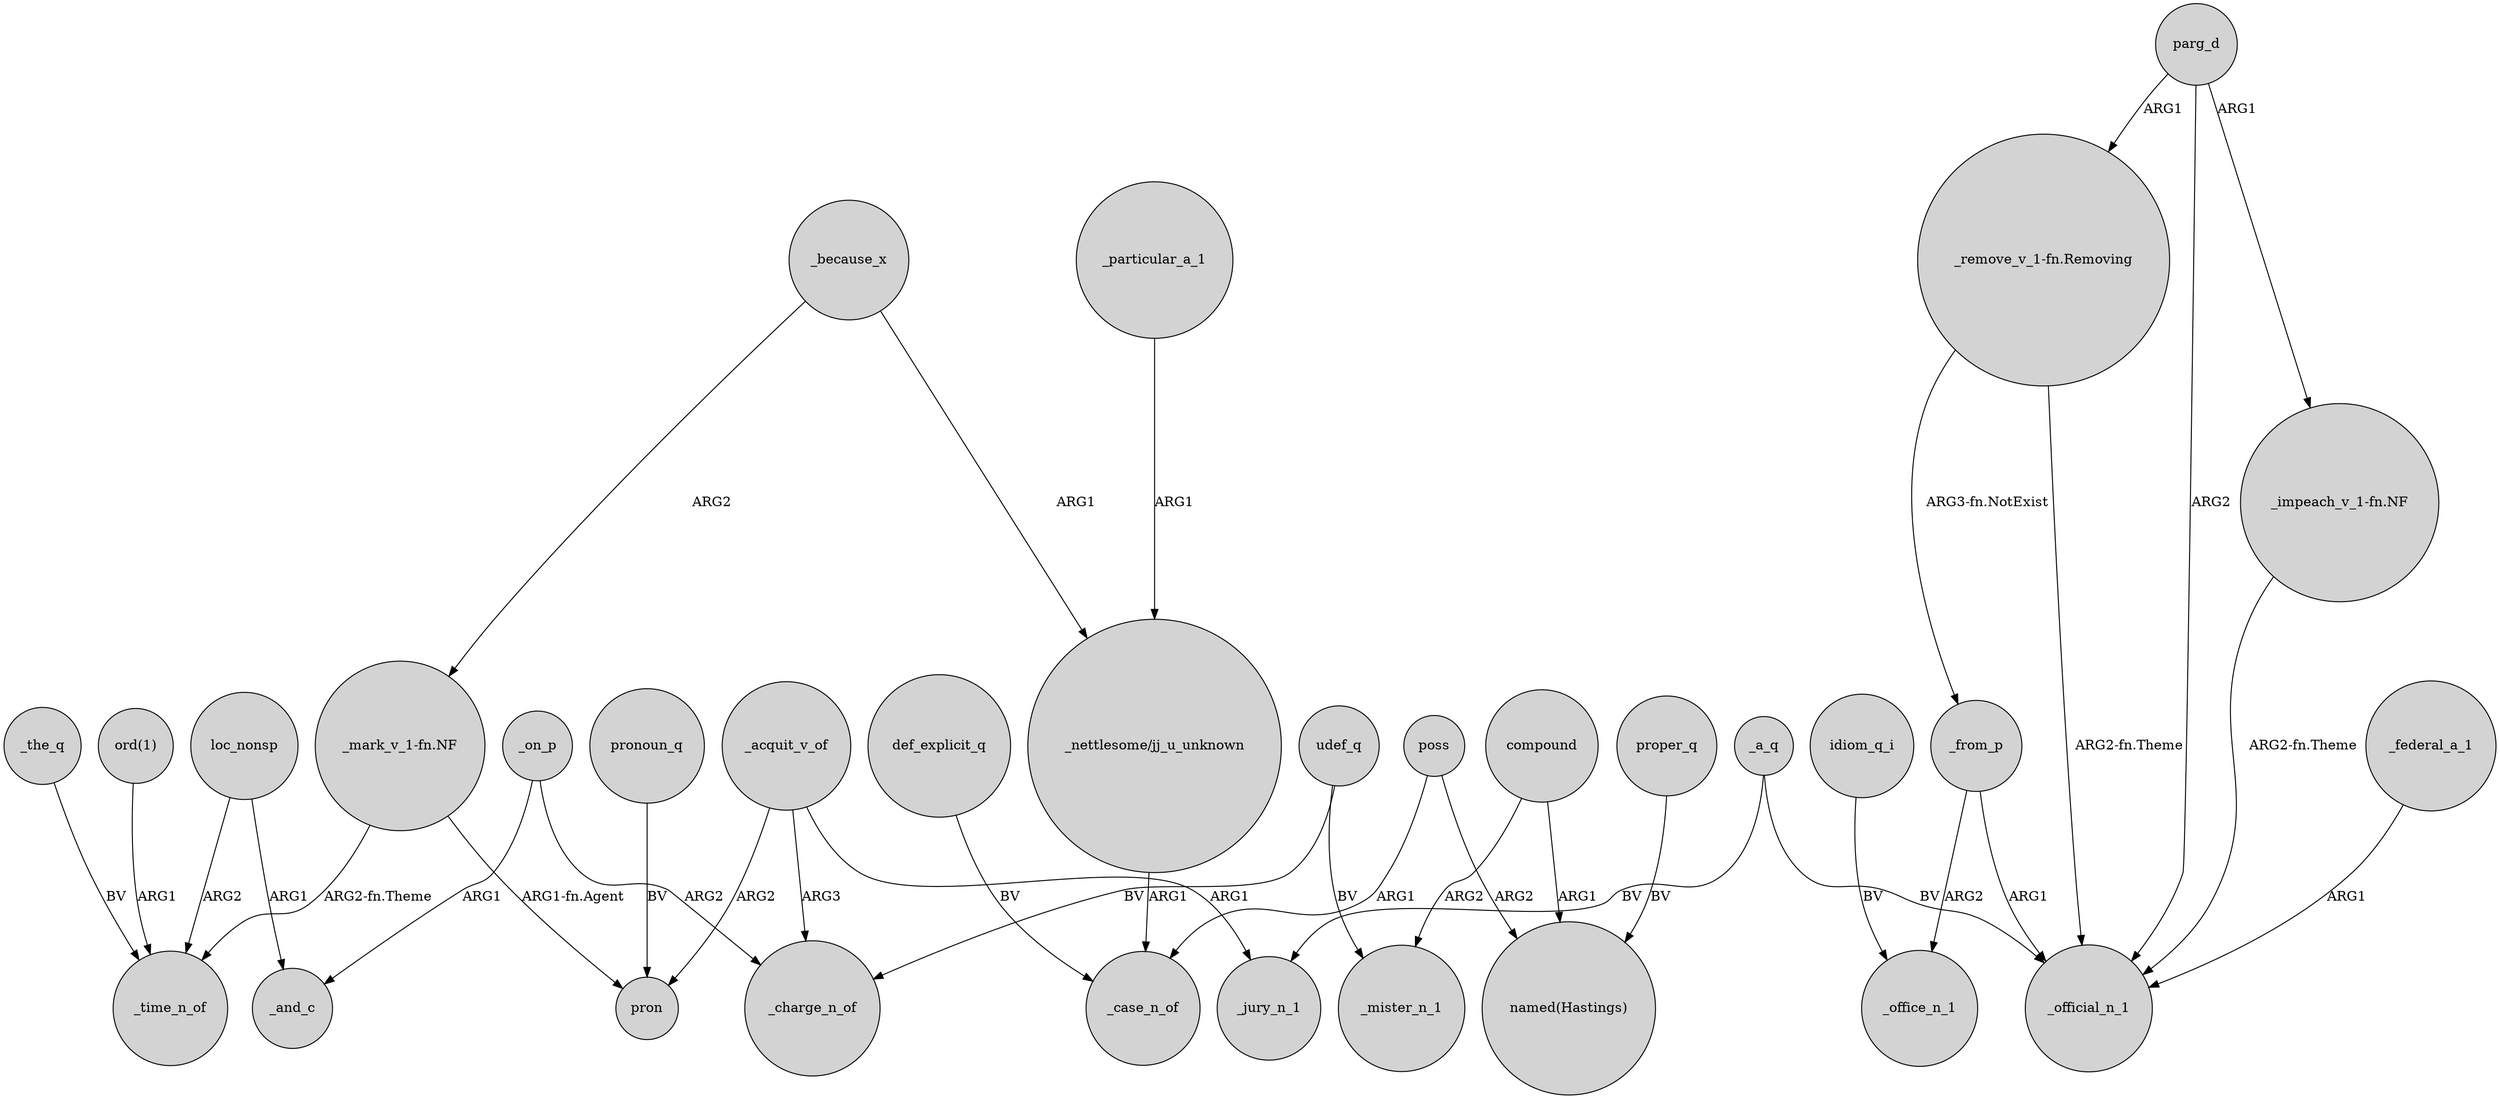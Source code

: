 digraph {
	node [shape=circle style=filled]
	loc_nonsp -> _and_c [label=ARG1]
	"_remove_v_1-fn.Removing" -> _from_p [label="ARG3-fn.NotExist"]
	"_mark_v_1-fn.NF" -> _time_n_of [label="ARG2-fn.Theme"]
	_particular_a_1 -> "_nettlesome/jj_u_unknown" [label=ARG1]
	_because_x -> "_mark_v_1-fn.NF" [label=ARG2]
	"_remove_v_1-fn.Removing" -> _official_n_1 [label="ARG2-fn.Theme"]
	parg_d -> "_impeach_v_1-fn.NF" [label=ARG1]
	_on_p -> _charge_n_of [label=ARG2]
	_from_p -> _official_n_1 [label=ARG1]
	poss -> _case_n_of [label=ARG1]
	compound -> _mister_n_1 [label=ARG2]
	"_mark_v_1-fn.NF" -> pron [label="ARG1-fn.Agent"]
	_on_p -> _and_c [label=ARG1]
	_acquit_v_of -> _charge_n_of [label=ARG3]
	udef_q -> _mister_n_1 [label=BV]
	_from_p -> _office_n_1 [label=ARG2]
	loc_nonsp -> _time_n_of [label=ARG2]
	idiom_q_i -> _office_n_1 [label=BV]
	"_nettlesome/jj_u_unknown" -> _case_n_of [label=ARG1]
	udef_q -> _charge_n_of [label=BV]
	poss -> "named(Hastings)" [label=ARG2]
	parg_d -> _official_n_1 [label=ARG2]
	parg_d -> "_remove_v_1-fn.Removing" [label=ARG1]
	compound -> "named(Hastings)" [label=ARG1]
	pronoun_q -> pron [label=BV]
	_the_q -> _time_n_of [label=BV]
	proper_q -> "named(Hastings)" [label=BV]
	_a_q -> _official_n_1 [label=BV]
	_federal_a_1 -> _official_n_1 [label=ARG1]
	_because_x -> "_nettlesome/jj_u_unknown" [label=ARG1]
	"_impeach_v_1-fn.NF" -> _official_n_1 [label="ARG2-fn.Theme"]
	_a_q -> _jury_n_1 [label=BV]
	_acquit_v_of -> _jury_n_1 [label=ARG1]
	def_explicit_q -> _case_n_of [label=BV]
	"ord(1)" -> _time_n_of [label=ARG1]
	_acquit_v_of -> pron [label=ARG2]
}
